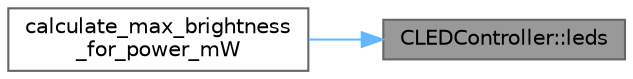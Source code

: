 digraph "CLEDController::leds"
{
 // INTERACTIVE_SVG=YES
 // LATEX_PDF_SIZE
  bgcolor="transparent";
  edge [fontname=Helvetica,fontsize=10,labelfontname=Helvetica,labelfontsize=10];
  node [fontname=Helvetica,fontsize=10,shape=box,height=0.2,width=0.4];
  rankdir="RL";
  Node1 [id="Node000001",label="CLEDController::leds",height=0.2,width=0.4,color="gray40", fillcolor="grey60", style="filled", fontcolor="black",tooltip="Pointer to the CRGB array for this controller."];
  Node1 -> Node2 [id="edge1_Node000001_Node000002",dir="back",color="steelblue1",style="solid",tooltip=" "];
  Node2 [id="Node000002",label="calculate_max_brightness\l_for_power_mW",height=0.2,width=0.4,color="grey40", fillcolor="white", style="filled",URL="$d3/d1d/group___power_ga14e3a08f0cae7e9617415b803c1f5946.html#ga14e3a08f0cae7e9617415b803c1f5946",tooltip="Determines the highest brightness level you can use and still stay under the specified power budget f..."];
}
